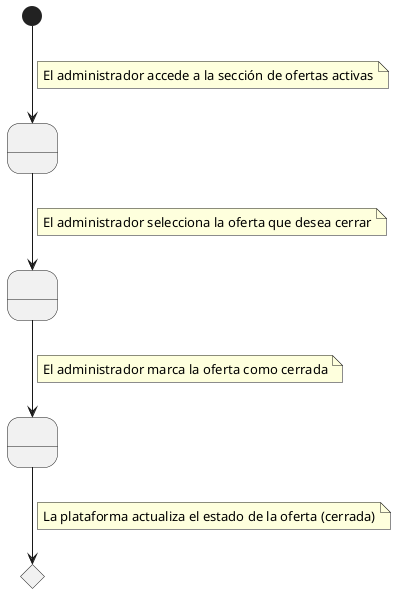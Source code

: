 @startuml
state " " as Estado1
state " " as Estado2
state " " as Estado3

state Condicion1 <<choice>>

[*] --> Estado1
    note on link
        El administrador accede a la sección de ofertas activas
    end note
Estado1 --> Estado2
    note on link
        El administrador selecciona la oferta que desea cerrar
    end note
Estado2 --> Estado3
    note on link
        El administrador marca la oferta como cerrada
    end note
Estado3 --> Condicion1
    note on link
        La plataforma actualiza el estado de la oferta (cerrada)
    end note
@enduml
